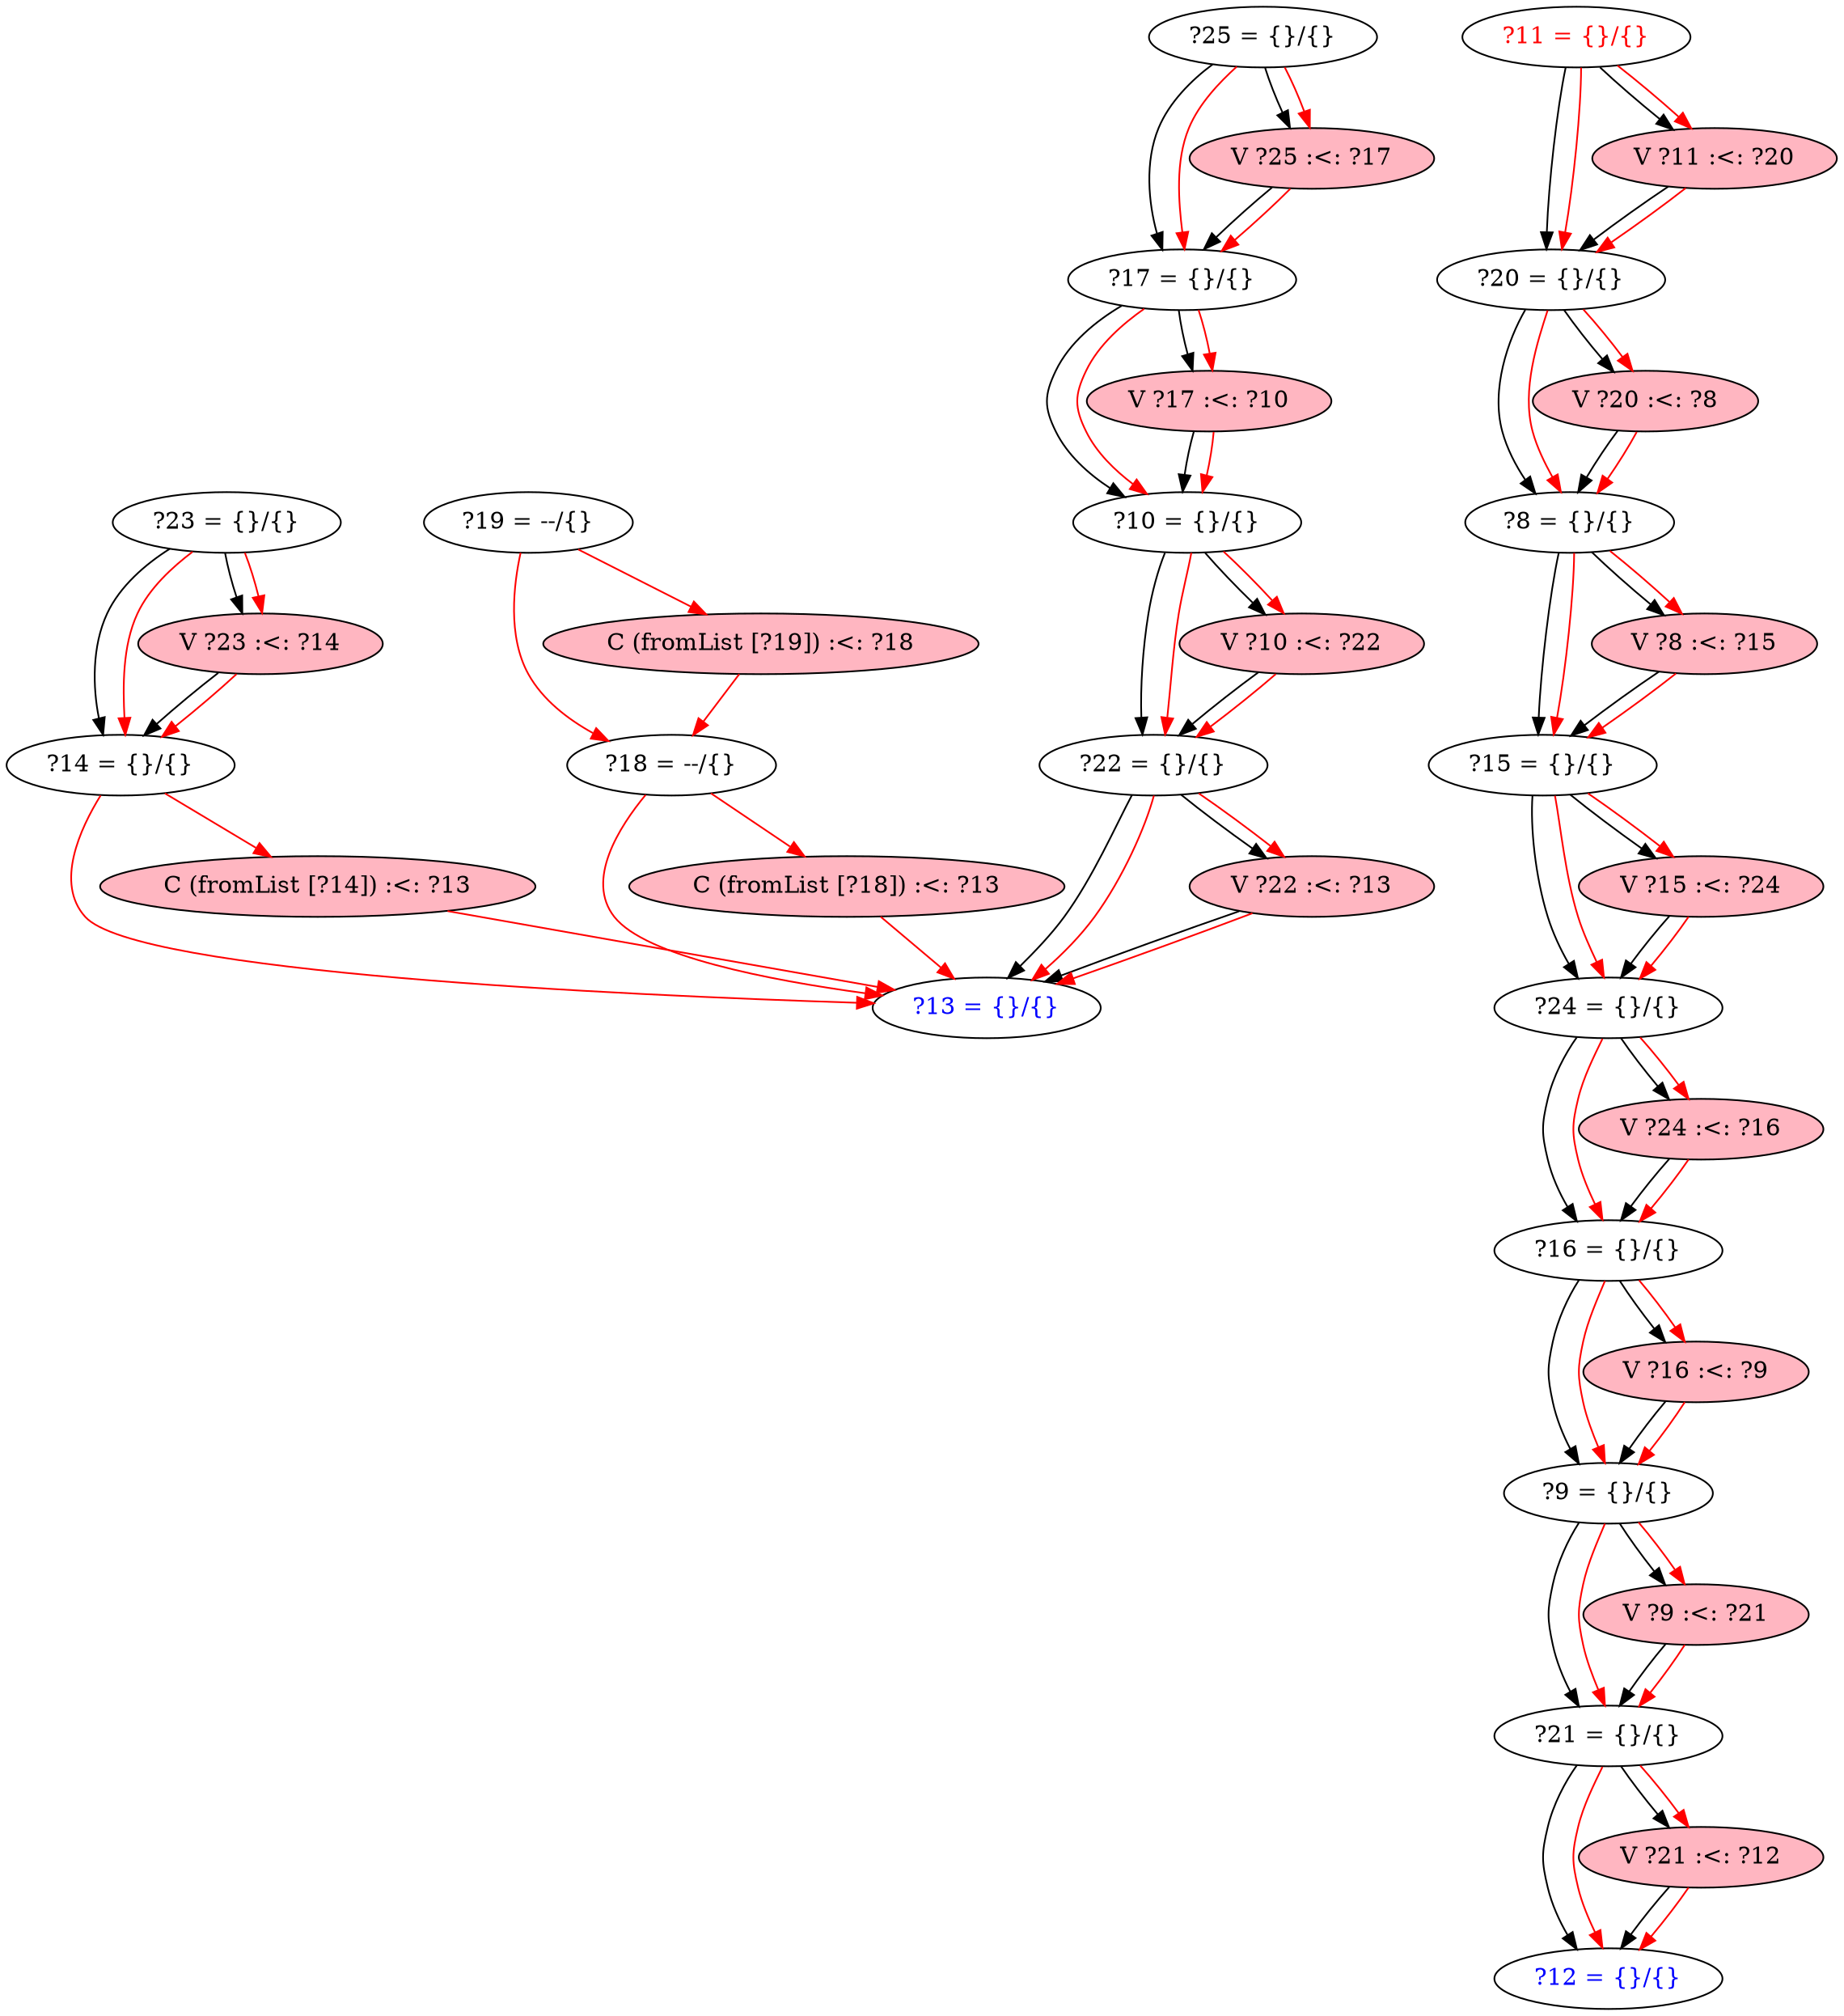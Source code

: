 digraph C {
 "?10 = {}/{}" [fontcolor=black];
 "?11 = {}/{}" [fontcolor=red];
 "?12 = {}/{}" [fontcolor=blue];
 "?13 = {}/{}" [fontcolor=blue];
 "?14 = {}/{}" [fontcolor=black];
 "?15 = {}/{}" [fontcolor=black];
 "?16 = {}/{}" [fontcolor=black];
 "?17 = {}/{}" [fontcolor=black];
 "?18 = --/{}" [fontcolor=black];
 "?19 = --/{}" [fontcolor=black];
 "?20 = {}/{}" [fontcolor=black];
 "?21 = {}/{}" [fontcolor=black];
 "?22 = {}/{}" [fontcolor=black];
 "?23 = {}/{}" [fontcolor=black];
 "?24 = {}/{}" [fontcolor=black];
 "?25 = {}/{}" [fontcolor=black];
 "?8 = {}/{}" [fontcolor=black];
 "?9 = {}/{}" [fontcolor=black];
 "?10 = {}/{}" -> "?22 = {}/{}";
 "?11 = {}/{}" -> "?20 = {}/{}";
 "?15 = {}/{}" -> "?24 = {}/{}";
 "?16 = {}/{}" -> "?9 = {}/{}";
 "?17 = {}/{}" -> "?10 = {}/{}";
 "?20 = {}/{}" -> "?8 = {}/{}";
 "?21 = {}/{}" -> "?12 = {}/{}";
 "?22 = {}/{}" -> "?13 = {}/{}";
 "?23 = {}/{}" -> "?14 = {}/{}";
 "?24 = {}/{}" -> "?16 = {}/{}";
 "?25 = {}/{}" -> "?17 = {}/{}";
 "?8 = {}/{}" -> "?15 = {}/{}";
 "?9 = {}/{}" -> "?21 = {}/{}";
 "?10 = {}/{}" -> "?22 = {}/{}" [color=red];
 "?11 = {}/{}" -> "?20 = {}/{}" [color=red];
 "?15 = {}/{}" -> "?24 = {}/{}" [color=red];
 "?16 = {}/{}" -> "?9 = {}/{}" [color=red];
 "?17 = {}/{}" -> "?10 = {}/{}" [color=red];
 "?20 = {}/{}" -> "?8 = {}/{}" [color=red];
 "?21 = {}/{}" -> "?12 = {}/{}" [color=red];
 "?22 = {}/{}" -> "?13 = {}/{}" [color=red];
 "?23 = {}/{}" -> "?14 = {}/{}" [color=red];
 "?24 = {}/{}" -> "?16 = {}/{}" [color=red];
 "?25 = {}/{}" -> "?17 = {}/{}" [color=red];
 "?8 = {}/{}" -> "?15 = {}/{}" [color=red];
 "?9 = {}/{}" -> "?21 = {}/{}" [color=red];
 "?14 = {}/{}" -> "?13 = {}/{}" [color=red];
 "?18 = --/{}" -> "?13 = {}/{}" [color=red];
 "?19 = --/{}" -> "?18 = --/{}" [color=red];
 "V ?10 :<: ?22" [style=filled];
 "V ?11 :<: ?20" [style=filled];
 "V ?15 :<: ?24" [style=filled];
 "V ?16 :<: ?9" [style=filled];
 "V ?17 :<: ?10" [style=filled];
 "V ?20 :<: ?8" [style=filled];
 "V ?21 :<: ?12" [style=filled];
 "V ?22 :<: ?13" [style=filled];
 "V ?23 :<: ?14" [style=filled];
 "V ?24 :<: ?16" [style=filled];
 "V ?25 :<: ?17" [style=filled];
 "V ?8 :<: ?15" [style=filled];
 "V ?9 :<: ?21" [style=filled];
 "V ?10 :<: ?22" [style=filled,fillcolor=lightpink];
 "V ?11 :<: ?20" [style=filled,fillcolor=lightpink];
 "V ?15 :<: ?24" [style=filled,fillcolor=lightpink];
 "V ?16 :<: ?9" [style=filled,fillcolor=lightpink];
 "V ?17 :<: ?10" [style=filled,fillcolor=lightpink];
 "V ?20 :<: ?8" [style=filled,fillcolor=lightpink];
 "V ?21 :<: ?12" [style=filled,fillcolor=lightpink];
 "V ?22 :<: ?13" [style=filled,fillcolor=lightpink];
 "V ?23 :<: ?14" [style=filled,fillcolor=lightpink];
 "V ?24 :<: ?16" [style=filled,fillcolor=lightpink];
 "V ?25 :<: ?17" [style=filled,fillcolor=lightpink];
 "V ?8 :<: ?15" [style=filled,fillcolor=lightpink];
 "V ?9 :<: ?21" [style=filled,fillcolor=lightpink];
 "C (fromList [?14]) :<: ?13" [style=filled,fillcolor=lightpink];
 "C (fromList [?18]) :<: ?13" [style=filled,fillcolor=lightpink];
 "C (fromList [?19]) :<: ?18" [style=filled,fillcolor=lightpink];
 "?10 = {}/{}" -> "V ?10 :<: ?22";
 "?11 = {}/{}" -> "V ?11 :<: ?20";
 "?15 = {}/{}" -> "V ?15 :<: ?24";
 "?16 = {}/{}" -> "V ?16 :<: ?9";
 "?17 = {}/{}" -> "V ?17 :<: ?10";
 "?20 = {}/{}" -> "V ?20 :<: ?8";
 "?21 = {}/{}" -> "V ?21 :<: ?12";
 "?22 = {}/{}" -> "V ?22 :<: ?13";
 "?23 = {}/{}" -> "V ?23 :<: ?14";
 "?24 = {}/{}" -> "V ?24 :<: ?16";
 "?25 = {}/{}" -> "V ?25 :<: ?17";
 "?8 = {}/{}" -> "V ?8 :<: ?15";
 "?9 = {}/{}" -> "V ?9 :<: ?21";
 "?10 = {}/{}" -> "V ?10 :<: ?22"[color=red];
 "?11 = {}/{}" -> "V ?11 :<: ?20"[color=red];
 "?15 = {}/{}" -> "V ?15 :<: ?24"[color=red];
 "?16 = {}/{}" -> "V ?16 :<: ?9"[color=red];
 "?17 = {}/{}" -> "V ?17 :<: ?10"[color=red];
 "?20 = {}/{}" -> "V ?20 :<: ?8"[color=red];
 "?21 = {}/{}" -> "V ?21 :<: ?12"[color=red];
 "?22 = {}/{}" -> "V ?22 :<: ?13"[color=red];
 "?23 = {}/{}" -> "V ?23 :<: ?14"[color=red];
 "?24 = {}/{}" -> "V ?24 :<: ?16"[color=red];
 "?25 = {}/{}" -> "V ?25 :<: ?17"[color=red];
 "?8 = {}/{}" -> "V ?8 :<: ?15"[color=red];
 "?9 = {}/{}" -> "V ?9 :<: ?21"[color=red];
 "?14 = {}/{}" -> "C (fromList [?14]) :<: ?13"[color=red];
 "?18 = --/{}" -> "C (fromList [?18]) :<: ?13"[color=red];
 "?19 = --/{}" -> "C (fromList [?19]) :<: ?18"[color=red];
 "V ?10 :<: ?22" -> "?22 = {}/{}";
 "V ?11 :<: ?20" -> "?20 = {}/{}";
 "V ?15 :<: ?24" -> "?24 = {}/{}";
 "V ?16 :<: ?9" -> "?9 = {}/{}";
 "V ?17 :<: ?10" -> "?10 = {}/{}";
 "V ?20 :<: ?8" -> "?8 = {}/{}";
 "V ?21 :<: ?12" -> "?12 = {}/{}";
 "V ?22 :<: ?13" -> "?13 = {}/{}";
 "V ?23 :<: ?14" -> "?14 = {}/{}";
 "V ?24 :<: ?16" -> "?16 = {}/{}";
 "V ?25 :<: ?17" -> "?17 = {}/{}";
 "V ?8 :<: ?15" -> "?15 = {}/{}";
 "V ?9 :<: ?21" -> "?21 = {}/{}";
 "V ?10 :<: ?22" -> "?22 = {}/{}"[color=red];
 "V ?11 :<: ?20" -> "?20 = {}/{}"[color=red];
 "V ?15 :<: ?24" -> "?24 = {}/{}"[color=red];
 "V ?16 :<: ?9" -> "?9 = {}/{}"[color=red];
 "V ?17 :<: ?10" -> "?10 = {}/{}"[color=red];
 "V ?20 :<: ?8" -> "?8 = {}/{}"[color=red];
 "V ?21 :<: ?12" -> "?12 = {}/{}"[color=red];
 "V ?22 :<: ?13" -> "?13 = {}/{}"[color=red];
 "V ?23 :<: ?14" -> "?14 = {}/{}"[color=red];
 "V ?24 :<: ?16" -> "?16 = {}/{}"[color=red];
 "V ?25 :<: ?17" -> "?17 = {}/{}"[color=red];
 "V ?8 :<: ?15" -> "?15 = {}/{}"[color=red];
 "V ?9 :<: ?21" -> "?21 = {}/{}"[color=red];
 "C (fromList [?14]) :<: ?13" -> "?13 = {}/{}"[color=red];
 "C (fromList [?18]) :<: ?13" -> "?13 = {}/{}"[color=red];
 "C (fromList [?19]) :<: ?18" -> "?18 = --/{}"[color=red];
}